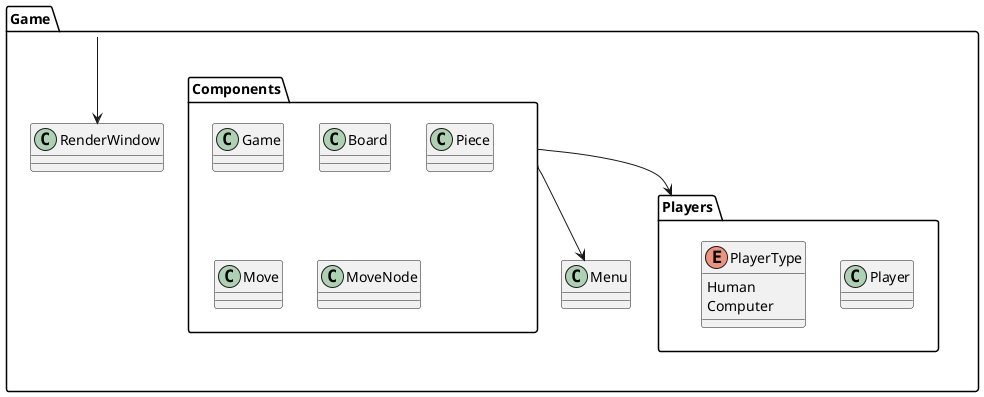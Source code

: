 @startuml

package "Game" {
    package "Components" {
        class Game
        class Board
        class Piece
        class Move
        class MoveNode
    }
    
    package "Players" {
        class Player
        enum PlayerType {
            Human
            Computer
        }
    }
    
    class Menu
    class RenderWindow
}

Game.Components --> Game.Players
Game.Components --> Menu
Game --> RenderWindow

@enduml
